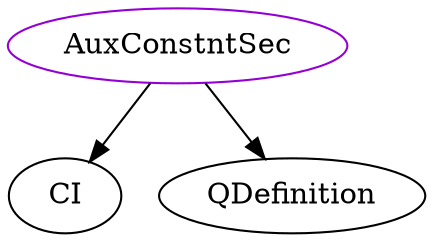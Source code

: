 digraph auxconstntsec{
AuxConstntSec -> CI;
AuxConstntSec -> QDefinition;
AuxConstntSec	[shape=oval, color=darkviolet, label="AuxConstntSec"];
}
